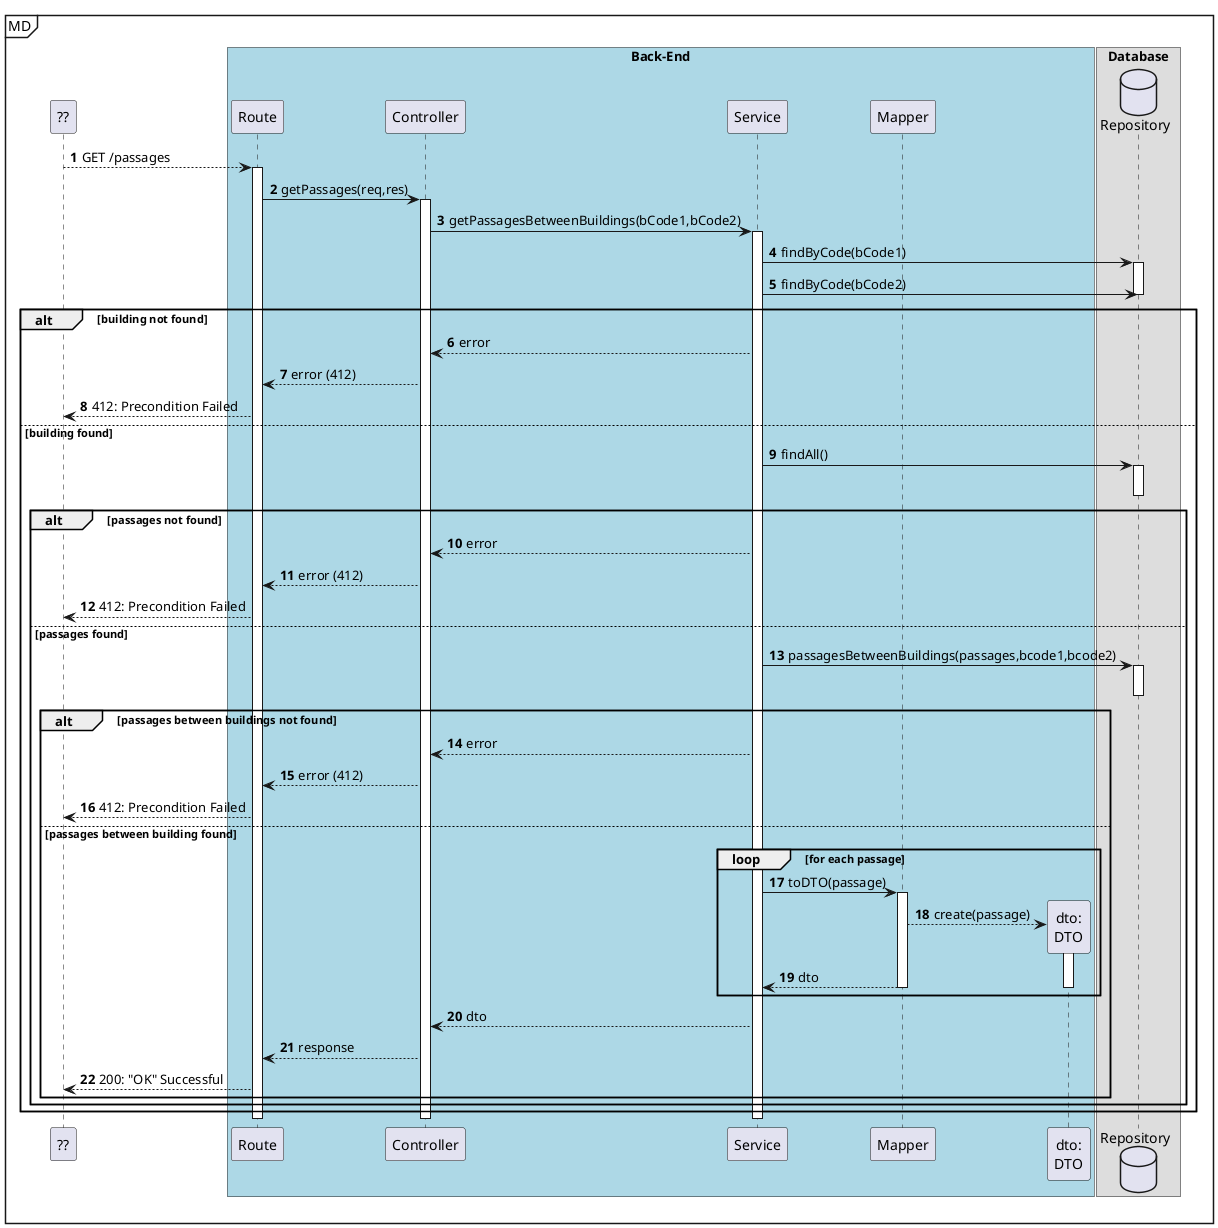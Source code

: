 @startuml
autonumber

participant "??" as ui

mainframe MD
box "Back-End" #LightBlue
participant "Route" as r
participant "Controller" as ctrl
participant "Service" as svc

participant "Mapper" as map
participant "dto:\nDTO" as dto
end box

box "Database"
database "Repository" as repo
end box

ui --> r: GET /passages
    activate r
        r -> ctrl : getPassages(req,res)
        activate ctrl
            ctrl -> svc : getPassagesBetweenBuildings(bCode1,bCode2)
            activate svc
                svc -> repo : findByCode(bCode1)
                activate repo
                    svc -> repo : findByCode(bCode2)
                deactivate repo

                alt building not found
                    svc --> ctrl : error
                    ctrl --> r : error (412)
                    ui<--r : 412: Precondition Failed
                else building found

                    svc -> repo: findAll()
                    activate repo
                    deactivate repo


                    alt passages not found
                        svc --> ctrl : error
                        ctrl --> r : error (412)
                        ui<--r : 412: Precondition Failed

                    else passages found
                        svc -> repo : passagesBetweenBuildings(passages,bcode1,bcode2)
                        activate repo
                        deactivate repo

                        alt passages between buildings not found
                            svc --> ctrl : error
                            ctrl --> r : error (412)
                            ui<--r : 412: Precondition Failed
                        else passages between building found

                            loop for each passage
                                 svc -> map : toDTO(passage)
                                activate map
                                    map --> dto** : create(passage)
                                    activate dto
                                        map --> svc : dto
                                    deactivate dto
                                deactivate map
                            end loop
                                svc --> ctrl : dto
                                ctrl --> r : response
                                ui<-- r : 200: "OK" Successful

                        end
                    end
                end
            deactivate svc
        deactivate ctrl
    deactivate r

@enduml
